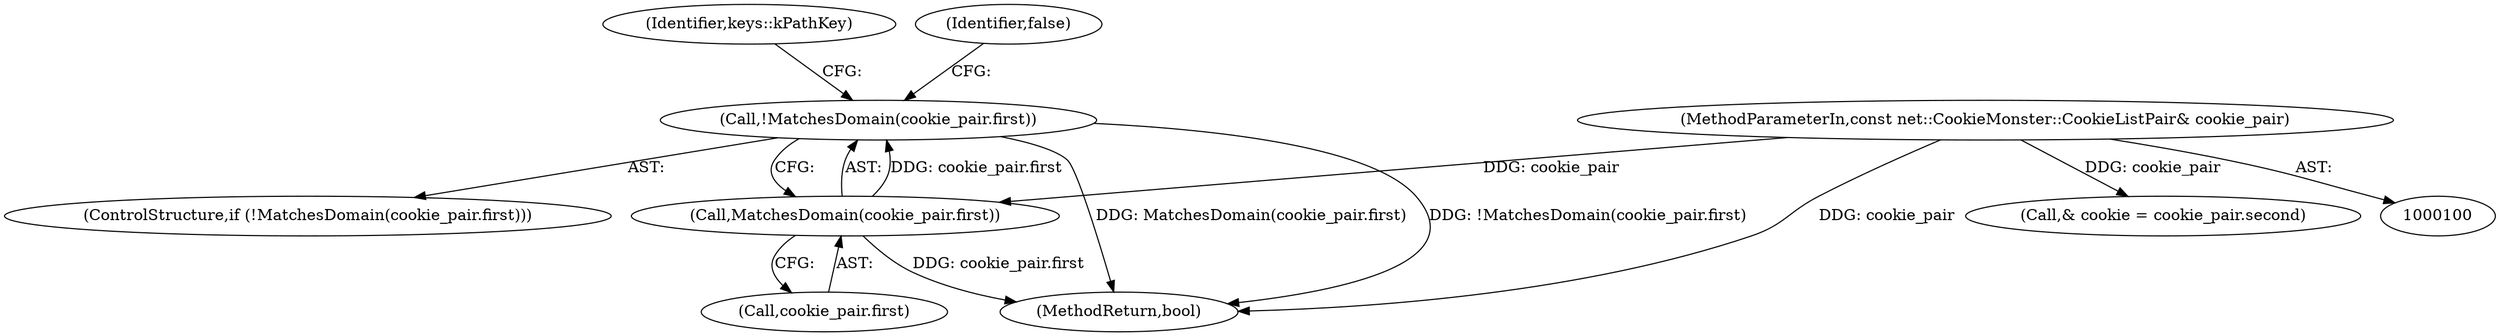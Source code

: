 digraph "1_Chrome_b7e899141194fa27d55a990e38ae8bdcc5183a90_8@API" {
"1000117" [label="(Call,!MatchesDomain(cookie_pair.first))"];
"1000118" [label="(Call,MatchesDomain(cookie_pair.first))"];
"1000101" [label="(MethodParameterIn,const net::CookieMonster::CookieListPair& cookie_pair)"];
"1000116" [label="(ControlStructure,if (!MatchesDomain(cookie_pair.first)))"];
"1000117" [label="(Call,!MatchesDomain(cookie_pair.first))"];
"1000148" [label="(MethodReturn,bool)"];
"1000119" [label="(Call,cookie_pair.first)"];
"1000101" [label="(MethodParameterIn,const net::CookieMonster::CookieListPair& cookie_pair)"];
"1000104" [label="(Call,& cookie = cookie_pair.second)"];
"1000127" [label="(Identifier,keys::kPathKey)"];
"1000118" [label="(Call,MatchesDomain(cookie_pair.first))"];
"1000123" [label="(Identifier,false)"];
"1000117" -> "1000116"  [label="AST: "];
"1000117" -> "1000118"  [label="CFG: "];
"1000118" -> "1000117"  [label="AST: "];
"1000123" -> "1000117"  [label="CFG: "];
"1000127" -> "1000117"  [label="CFG: "];
"1000117" -> "1000148"  [label="DDG: !MatchesDomain(cookie_pair.first)"];
"1000117" -> "1000148"  [label="DDG: MatchesDomain(cookie_pair.first)"];
"1000118" -> "1000117"  [label="DDG: cookie_pair.first"];
"1000118" -> "1000119"  [label="CFG: "];
"1000119" -> "1000118"  [label="AST: "];
"1000118" -> "1000148"  [label="DDG: cookie_pair.first"];
"1000101" -> "1000118"  [label="DDG: cookie_pair"];
"1000101" -> "1000100"  [label="AST: "];
"1000101" -> "1000148"  [label="DDG: cookie_pair"];
"1000101" -> "1000104"  [label="DDG: cookie_pair"];
}
